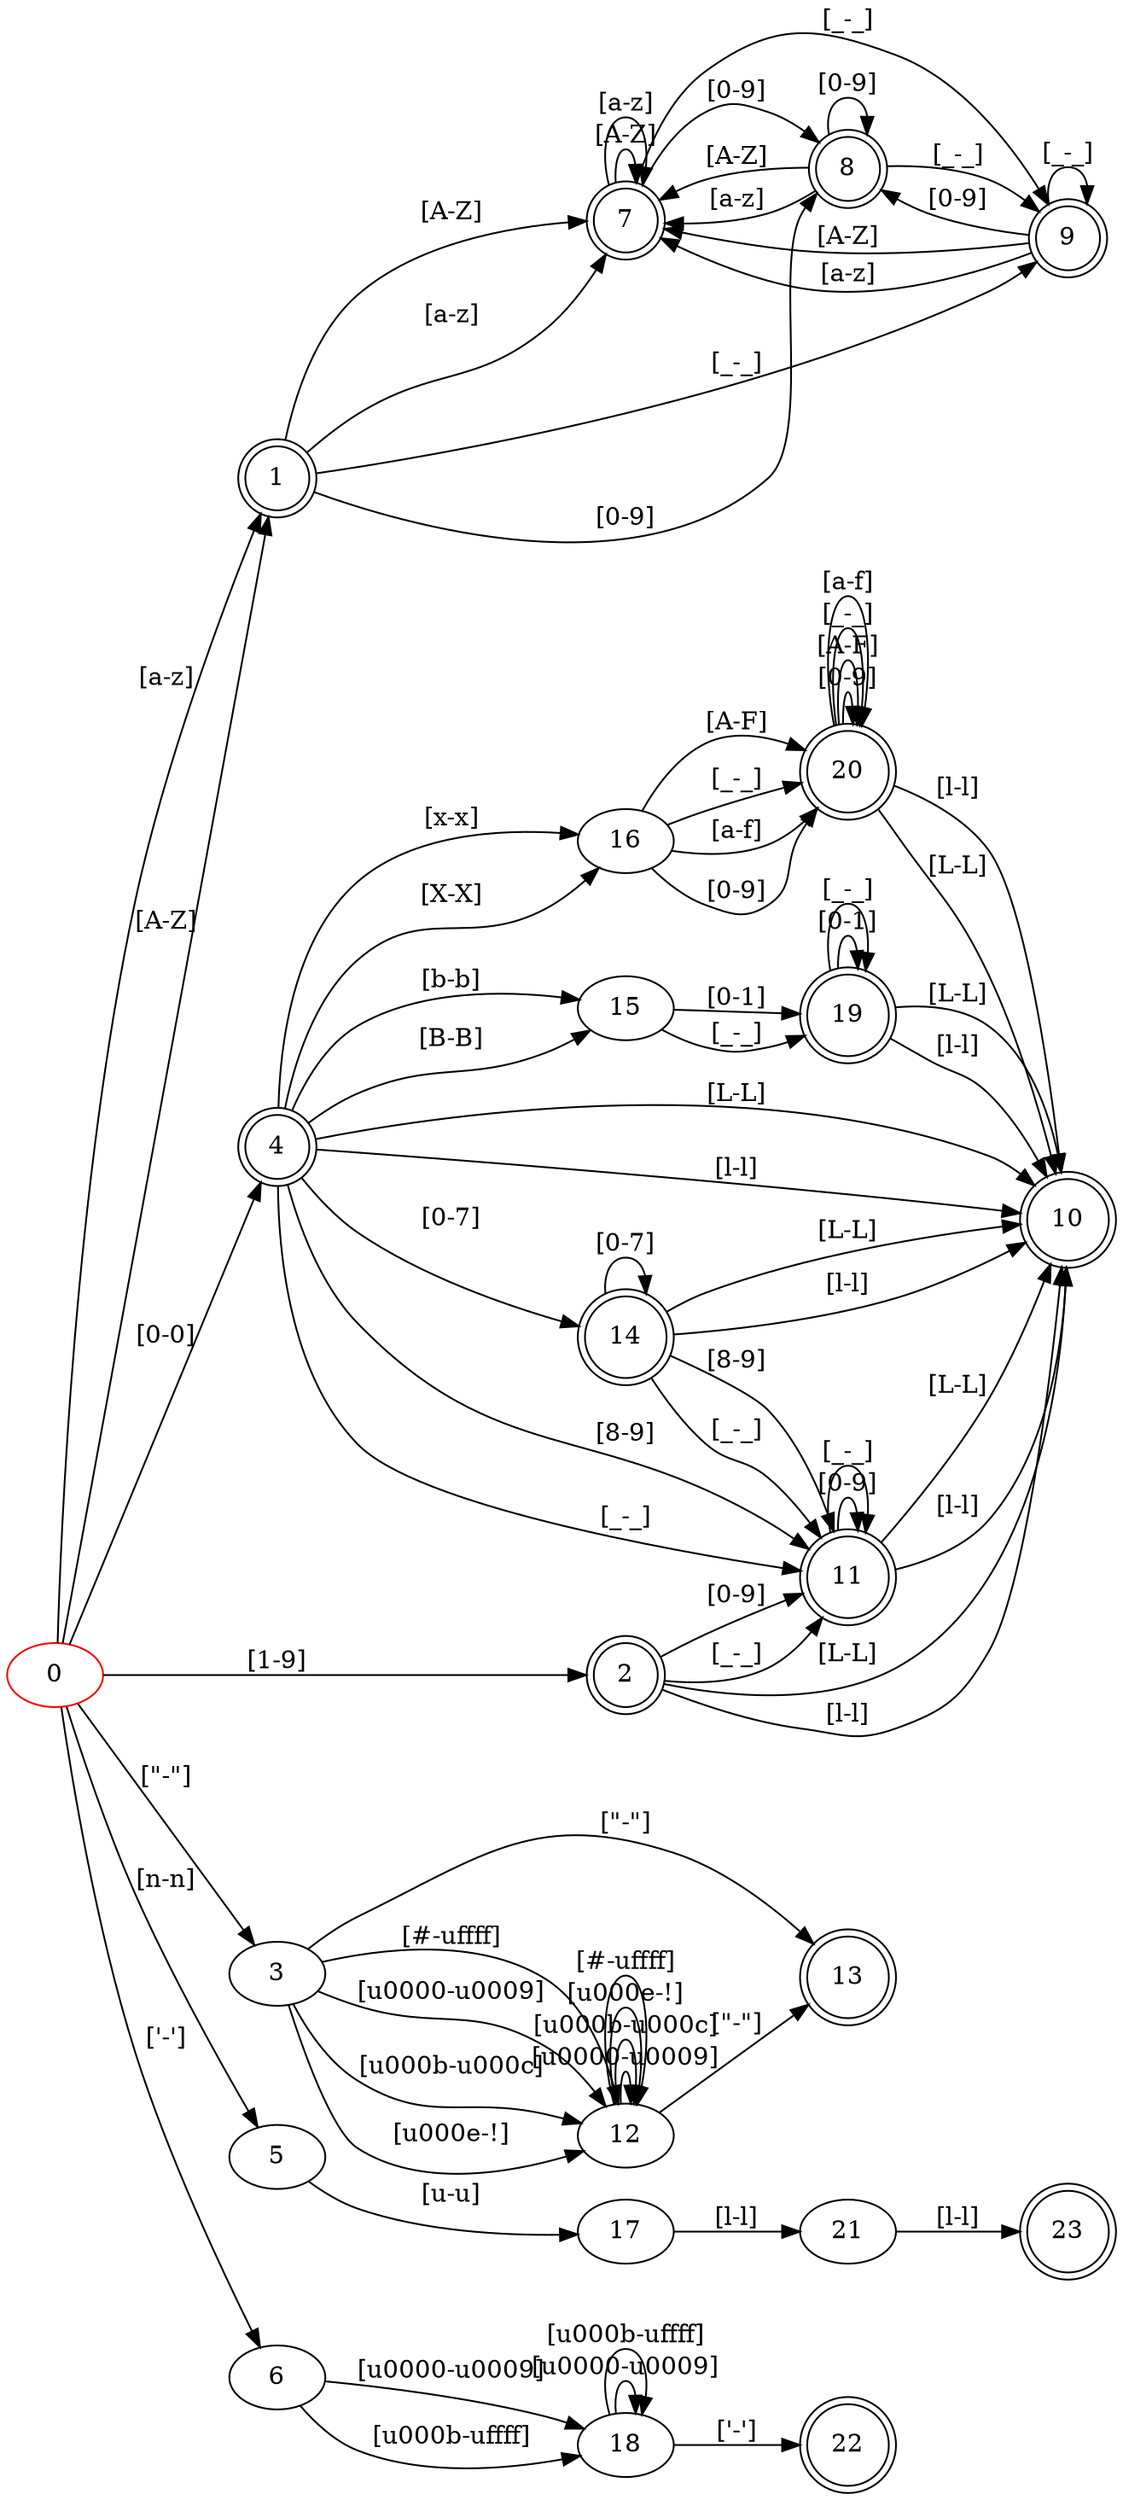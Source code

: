 digraph G{
rankdir = LR
0 [color=red]
1 [shape = doublecircle]
2 [shape = doublecircle]
4 [shape = doublecircle]
7 [shape = doublecircle]
8 [shape = doublecircle]
9 [shape = doublecircle]
10 [shape = doublecircle]
11 [shape = doublecircle]
13 [shape = doublecircle]
14 [shape = doublecircle]
19 [shape = doublecircle]
20 [shape = doublecircle]
22 [shape = doublecircle]
23 [shape = doublecircle]
0 -> 1 [label="[A-Z]"]
0 -> 1 [label="[a-z]"]
0 -> 2 [label="[1-9]"]
0 -> 3 [label="[\"-\"]"]
0 -> 4 [label="[0-0]"]
0 -> 5 [label="[n-n]"]
0 -> 6 [label="['-']"]
1 -> 8 [label="[0-9]"]
1 -> 9 [label="[_-_]"]
1 -> 7 [label="[A-Z]"]
1 -> 7 [label="[a-z]"]
2 -> 10 [label="[L-L]"]
2 -> 10 [label="[l-l]"]
2 -> 11 [label="[0-9]"]
2 -> 11 [label="[_-_]"]
3 -> 12 [label="[\u0000-\u0009]"]
3 -> 12 [label="[\u000b-\u000c]"]
3 -> 12 [label="[\u000e-!]"]
3 -> 12 [label="[#-\uffff]"]
3 -> 13 [label="[\"-\"]"]
4 -> 16 [label="[X-X]"]
4 -> 16 [label="[x-x]"]
4 -> 10 [label="[L-L]"]
4 -> 10 [label="[l-l]"]
4 -> 11 [label="[8-9]"]
4 -> 11 [label="[_-_]"]
4 -> 14 [label="[0-7]"]
4 -> 15 [label="[B-B]"]
4 -> 15 [label="[b-b]"]
5 -> 17 [label="[u-u]"]
6 -> 18 [label="[\u0000-\u0009]"]
6 -> 18 [label="[\u000b-\uffff]"]
7 -> 8 [label="[0-9]"]
7 -> 9 [label="[_-_]"]
7 -> 7 [label="[A-Z]"]
7 -> 7 [label="[a-z]"]
8 -> 8 [label="[0-9]"]
8 -> 9 [label="[_-_]"]
8 -> 7 [label="[A-Z]"]
8 -> 7 [label="[a-z]"]
9 -> 8 [label="[0-9]"]
9 -> 9 [label="[_-_]"]
9 -> 7 [label="[A-Z]"]
9 -> 7 [label="[a-z]"]
11 -> 10 [label="[L-L]"]
11 -> 10 [label="[l-l]"]
11 -> 11 [label="[0-9]"]
11 -> 11 [label="[_-_]"]
12 -> 12 [label="[\u0000-\u0009]"]
12 -> 12 [label="[\u000b-\u000c]"]
12 -> 12 [label="[\u000e-!]"]
12 -> 12 [label="[#-\uffff]"]
12 -> 13 [label="[\"-\"]"]
14 -> 10 [label="[L-L]"]
14 -> 10 [label="[l-l]"]
14 -> 14 [label="[0-7]"]
14 -> 11 [label="[8-9]"]
14 -> 11 [label="[_-_]"]
15 -> 19 [label="[0-1]"]
15 -> 19 [label="[_-_]"]
16 -> 20 [label="[0-9]"]
16 -> 20 [label="[A-F]"]
16 -> 20 [label="[_-_]"]
16 -> 20 [label="[a-f]"]
17 -> 21 [label="[l-l]"]
18 -> 22 [label="['-']"]
18 -> 18 [label="[\u0000-\u0009]"]
18 -> 18 [label="[\u000b-\uffff]"]
19 -> 10 [label="[L-L]"]
19 -> 10 [label="[l-l]"]
19 -> 19 [label="[0-1]"]
19 -> 19 [label="[_-_]"]
20 -> 20 [label="[0-9]"]
20 -> 20 [label="[A-F]"]
20 -> 20 [label="[_-_]"]
20 -> 20 [label="[a-f]"]
20 -> 10 [label="[L-L]"]
20 -> 10 [label="[l-l]"]
21 -> 23 [label="[l-l]"]
}
